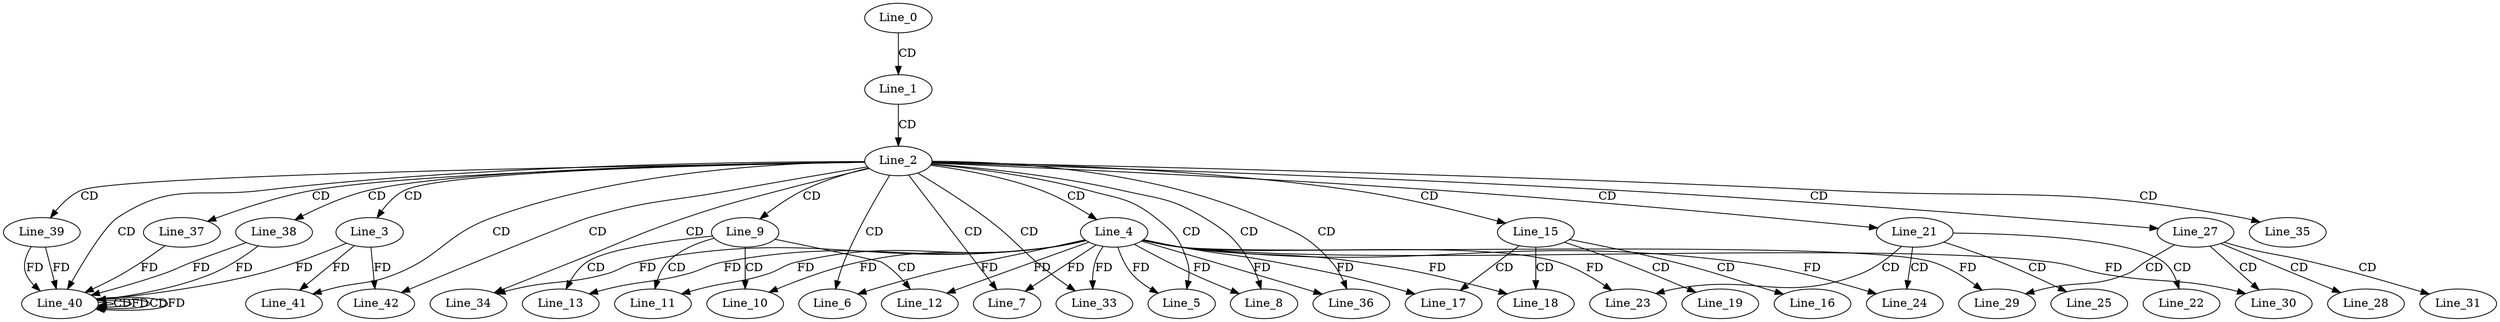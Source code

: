 digraph G {
  Line_0;
  Line_1;
  Line_2;
  Line_3;
  Line_4;
  Line_5;
  Line_6;
  Line_7;
  Line_8;
  Line_9;
  Line_10;
  Line_11;
  Line_12;
  Line_13;
  Line_15;
  Line_16;
  Line_17;
  Line_18;
  Line_19;
  Line_21;
  Line_22;
  Line_23;
  Line_24;
  Line_25;
  Line_27;
  Line_28;
  Line_29;
  Line_30;
  Line_31;
  Line_33;
  Line_34;
  Line_35;
  Line_36;
  Line_37;
  Line_38;
  Line_39;
  Line_40;
  Line_40;
  Line_40;
  Line_40;
  Line_41;
  Line_42;
  Line_0 -> Line_1 [ label="CD" ];
  Line_1 -> Line_2 [ label="CD" ];
  Line_2 -> Line_3 [ label="CD" ];
  Line_2 -> Line_4 [ label="CD" ];
  Line_2 -> Line_5 [ label="CD" ];
  Line_4 -> Line_5 [ label="FD" ];
  Line_2 -> Line_6 [ label="CD" ];
  Line_4 -> Line_6 [ label="FD" ];
  Line_2 -> Line_7 [ label="CD" ];
  Line_4 -> Line_7 [ label="FD" ];
  Line_2 -> Line_8 [ label="CD" ];
  Line_4 -> Line_8 [ label="FD" ];
  Line_2 -> Line_9 [ label="CD" ];
  Line_9 -> Line_10 [ label="CD" ];
  Line_4 -> Line_10 [ label="FD" ];
  Line_9 -> Line_11 [ label="CD" ];
  Line_4 -> Line_11 [ label="FD" ];
  Line_9 -> Line_12 [ label="CD" ];
  Line_4 -> Line_12 [ label="FD" ];
  Line_9 -> Line_13 [ label="CD" ];
  Line_4 -> Line_13 [ label="FD" ];
  Line_2 -> Line_15 [ label="CD" ];
  Line_15 -> Line_16 [ label="CD" ];
  Line_15 -> Line_17 [ label="CD" ];
  Line_4 -> Line_17 [ label="FD" ];
  Line_15 -> Line_18 [ label="CD" ];
  Line_4 -> Line_18 [ label="FD" ];
  Line_15 -> Line_19 [ label="CD" ];
  Line_2 -> Line_21 [ label="CD" ];
  Line_21 -> Line_22 [ label="CD" ];
  Line_21 -> Line_23 [ label="CD" ];
  Line_4 -> Line_23 [ label="FD" ];
  Line_21 -> Line_24 [ label="CD" ];
  Line_4 -> Line_24 [ label="FD" ];
  Line_21 -> Line_25 [ label="CD" ];
  Line_2 -> Line_27 [ label="CD" ];
  Line_27 -> Line_28 [ label="CD" ];
  Line_27 -> Line_29 [ label="CD" ];
  Line_4 -> Line_29 [ label="FD" ];
  Line_27 -> Line_30 [ label="CD" ];
  Line_4 -> Line_30 [ label="FD" ];
  Line_27 -> Line_31 [ label="CD" ];
  Line_2 -> Line_33 [ label="CD" ];
  Line_4 -> Line_33 [ label="FD" ];
  Line_2 -> Line_34 [ label="CD" ];
  Line_4 -> Line_34 [ label="FD" ];
  Line_2 -> Line_35 [ label="CD" ];
  Line_2 -> Line_36 [ label="CD" ];
  Line_4 -> Line_36 [ label="FD" ];
  Line_2 -> Line_37 [ label="CD" ];
  Line_2 -> Line_38 [ label="CD" ];
  Line_2 -> Line_39 [ label="CD" ];
  Line_2 -> Line_40 [ label="CD" ];
  Line_40 -> Line_40 [ label="CD" ];
  Line_40 -> Line_40 [ label="FD" ];
  Line_39 -> Line_40 [ label="FD" ];
  Line_37 -> Line_40 [ label="FD" ];
  Line_38 -> Line_40 [ label="FD" ];
  Line_40 -> Line_40 [ label="CD" ];
  Line_3 -> Line_40 [ label="FD" ];
  Line_38 -> Line_40 [ label="FD" ];
  Line_40 -> Line_40 [ label="FD" ];
  Line_39 -> Line_40 [ label="FD" ];
  Line_2 -> Line_41 [ label="CD" ];
  Line_3 -> Line_41 [ label="FD" ];
  Line_2 -> Line_42 [ label="CD" ];
  Line_3 -> Line_42 [ label="FD" ];
}
